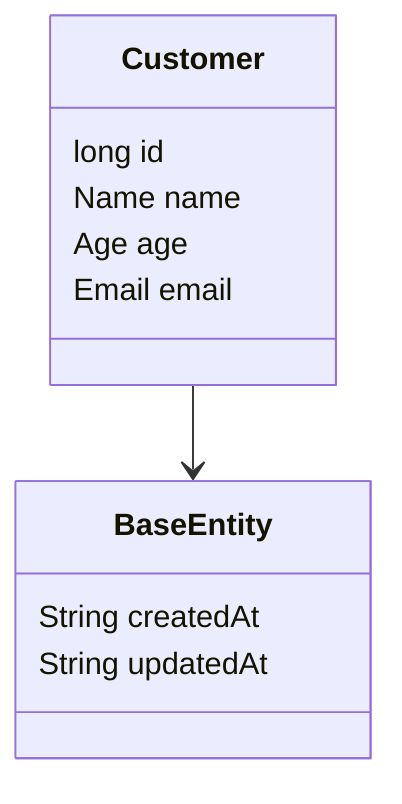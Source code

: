 classDiagram
    
    class Customer {
        long id
        Name name
        Age age
        Email email
    }

    class BaseEntity {
        String createdAt
        String updatedAt
    }

    Customer --> BaseEntity